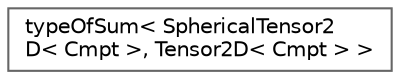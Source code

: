 digraph "Graphical Class Hierarchy"
{
 // LATEX_PDF_SIZE
  bgcolor="transparent";
  edge [fontname=Helvetica,fontsize=10,labelfontname=Helvetica,labelfontsize=10];
  node [fontname=Helvetica,fontsize=10,shape=box,height=0.2,width=0.4];
  rankdir="LR";
  Node0 [id="Node000000",label="typeOfSum\< SphericalTensor2\lD\< Cmpt \>, Tensor2D\< Cmpt \> \>",height=0.2,width=0.4,color="grey40", fillcolor="white", style="filled",URL="$classFoam_1_1typeOfSum_3_01SphericalTensor2D_3_01Cmpt_01_4_00_01Tensor2D_3_01Cmpt_01_4_01_4.html",tooltip=" "];
}
